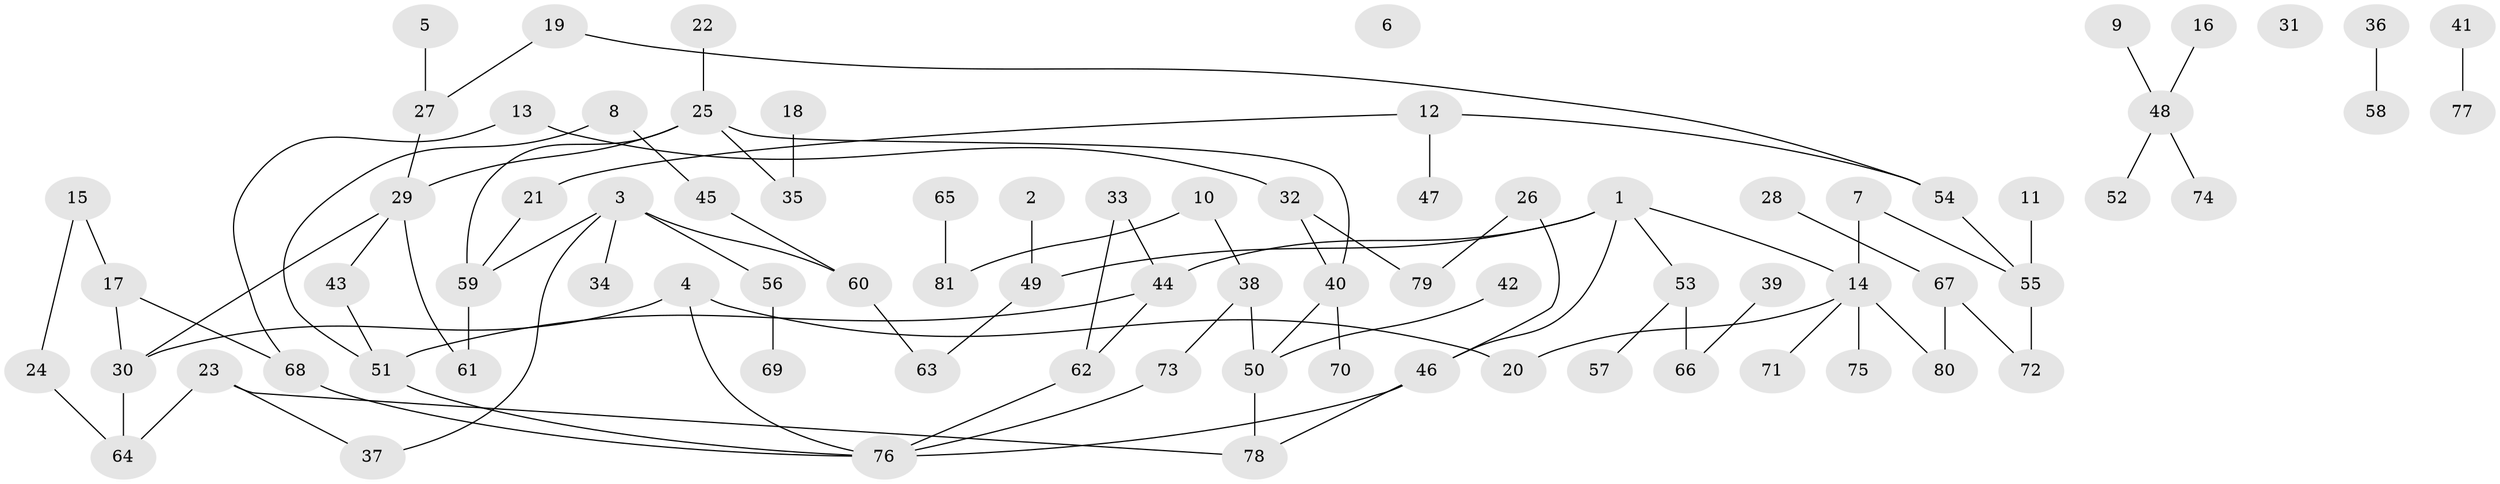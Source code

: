// coarse degree distribution, {2: 0.23809523809523808, 5: 0.09523809523809523, 1: 0.38095238095238093, 7: 0.047619047619047616, 3: 0.09523809523809523, 6: 0.047619047619047616, 4: 0.047619047619047616, 9: 0.047619047619047616}
// Generated by graph-tools (version 1.1) at 2025/35/03/04/25 23:35:50]
// undirected, 81 vertices, 94 edges
graph export_dot {
  node [color=gray90,style=filled];
  1;
  2;
  3;
  4;
  5;
  6;
  7;
  8;
  9;
  10;
  11;
  12;
  13;
  14;
  15;
  16;
  17;
  18;
  19;
  20;
  21;
  22;
  23;
  24;
  25;
  26;
  27;
  28;
  29;
  30;
  31;
  32;
  33;
  34;
  35;
  36;
  37;
  38;
  39;
  40;
  41;
  42;
  43;
  44;
  45;
  46;
  47;
  48;
  49;
  50;
  51;
  52;
  53;
  54;
  55;
  56;
  57;
  58;
  59;
  60;
  61;
  62;
  63;
  64;
  65;
  66;
  67;
  68;
  69;
  70;
  71;
  72;
  73;
  74;
  75;
  76;
  77;
  78;
  79;
  80;
  81;
  1 -- 14;
  1 -- 44;
  1 -- 46;
  1 -- 49;
  1 -- 53;
  2 -- 49;
  3 -- 34;
  3 -- 37;
  3 -- 56;
  3 -- 59;
  3 -- 60;
  4 -- 20;
  4 -- 30;
  4 -- 76;
  5 -- 27;
  7 -- 14;
  7 -- 55;
  8 -- 45;
  8 -- 51;
  9 -- 48;
  10 -- 38;
  10 -- 81;
  11 -- 55;
  12 -- 21;
  12 -- 47;
  12 -- 54;
  13 -- 32;
  13 -- 68;
  14 -- 20;
  14 -- 71;
  14 -- 75;
  14 -- 80;
  15 -- 17;
  15 -- 24;
  16 -- 48;
  17 -- 30;
  17 -- 68;
  18 -- 35;
  19 -- 27;
  19 -- 54;
  21 -- 59;
  22 -- 25;
  23 -- 37;
  23 -- 64;
  23 -- 78;
  24 -- 64;
  25 -- 29;
  25 -- 35;
  25 -- 40;
  25 -- 59;
  26 -- 46;
  26 -- 79;
  27 -- 29;
  28 -- 67;
  29 -- 30;
  29 -- 43;
  29 -- 61;
  30 -- 64;
  32 -- 40;
  32 -- 79;
  33 -- 44;
  33 -- 62;
  36 -- 58;
  38 -- 50;
  38 -- 73;
  39 -- 66;
  40 -- 50;
  40 -- 70;
  41 -- 77;
  42 -- 50;
  43 -- 51;
  44 -- 51;
  44 -- 62;
  45 -- 60;
  46 -- 76;
  46 -- 78;
  48 -- 52;
  48 -- 74;
  49 -- 63;
  50 -- 78;
  51 -- 76;
  53 -- 57;
  53 -- 66;
  54 -- 55;
  55 -- 72;
  56 -- 69;
  59 -- 61;
  60 -- 63;
  62 -- 76;
  65 -- 81;
  67 -- 72;
  67 -- 80;
  68 -- 76;
  73 -- 76;
}
